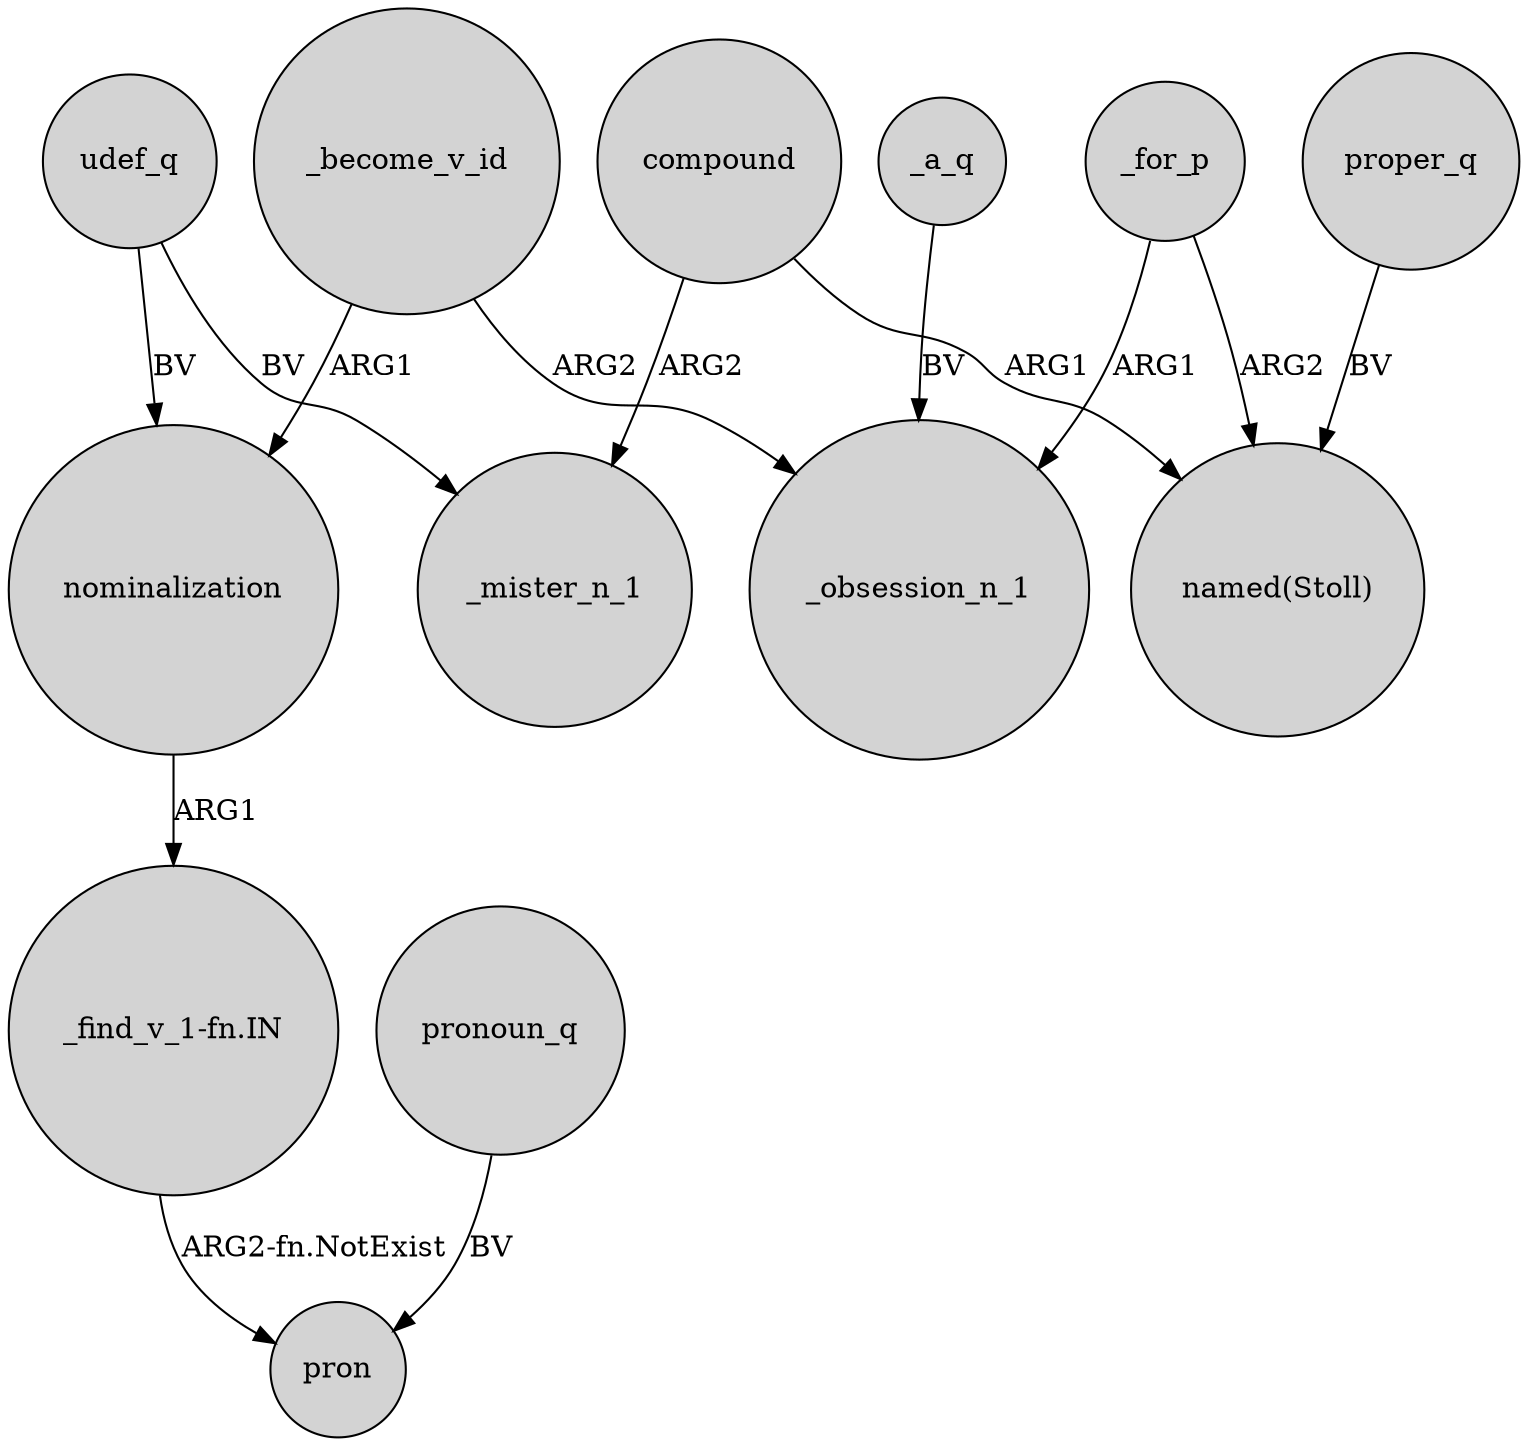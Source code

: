 digraph {
	node [shape=circle style=filled]
	"_find_v_1-fn.IN" -> pron [label="ARG2-fn.NotExist"]
	udef_q -> _mister_n_1 [label=BV]
	_become_v_id -> _obsession_n_1 [label=ARG2]
	_a_q -> _obsession_n_1 [label=BV]
	_for_p -> "named(Stoll)" [label=ARG2]
	_for_p -> _obsession_n_1 [label=ARG1]
	_become_v_id -> nominalization [label=ARG1]
	proper_q -> "named(Stoll)" [label=BV]
	udef_q -> nominalization [label=BV]
	compound -> _mister_n_1 [label=ARG2]
	nominalization -> "_find_v_1-fn.IN" [label=ARG1]
	compound -> "named(Stoll)" [label=ARG1]
	pronoun_q -> pron [label=BV]
}
